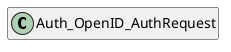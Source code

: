 @startuml
set namespaceSeparator \\
hide members
hide << alias >> circle

class Auth_OpenID_AuthRequest
@enduml
